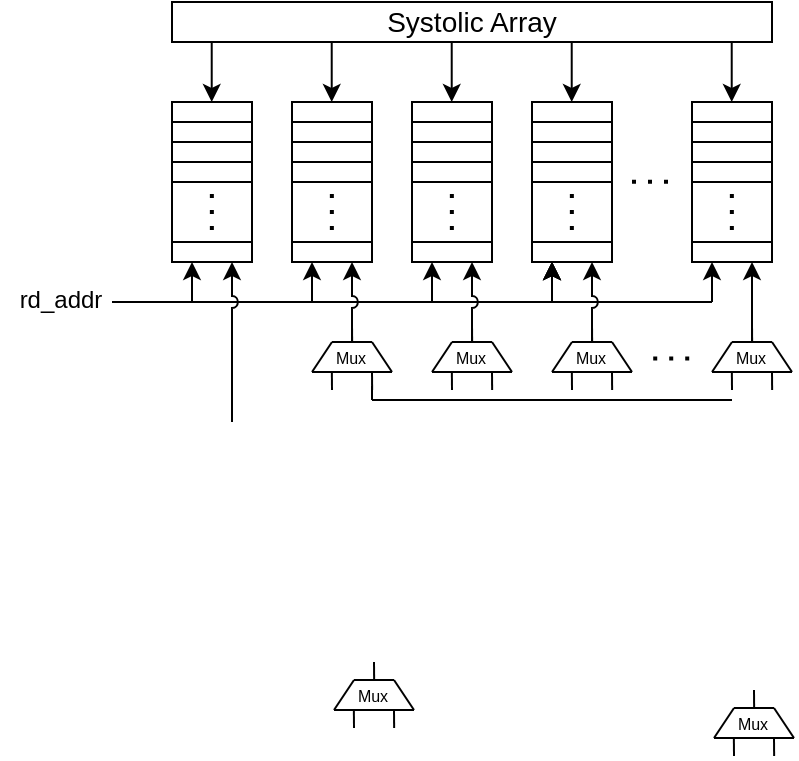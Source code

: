 <mxfile version="27.0.9" pages="2">
  <diagram name="Acumulator" id="YACnFdKO3O3DydpfINg9">
    <mxGraphModel dx="693" dy="473" grid="1" gridSize="10" guides="1" tooltips="1" connect="1" arrows="1" fold="1" page="1" pageScale="1" pageWidth="827" pageHeight="1169" math="0" shadow="0">
      <root>
        <mxCell id="0" />
        <mxCell id="1" parent="0" />
        <mxCell id="hu0BPNsHJJ6EQQN8SyxH-1" value="&lt;font style=&quot;font-size: 14px;&quot;&gt;Systolic Array&lt;/font&gt;" style="rounded=0;whiteSpace=wrap;html=1;" vertex="1" parent="1">
          <mxGeometry x="280" y="310" width="300" height="20" as="geometry" />
        </mxCell>
        <mxCell id="hu0BPNsHJJ6EQQN8SyxH-2" value="" style="rounded=0;whiteSpace=wrap;html=1;" vertex="1" parent="1">
          <mxGeometry x="280" y="360" width="40" height="80" as="geometry" />
        </mxCell>
        <mxCell id="hu0BPNsHJJ6EQQN8SyxH-3" value="" style="endArrow=none;html=1;rounded=0;exitX=0;exitY=0.25;exitDx=0;exitDy=0;entryX=1;entryY=0.25;entryDx=0;entryDy=0;" edge="1" parent="1" source="hu0BPNsHJJ6EQQN8SyxH-2" target="hu0BPNsHJJ6EQQN8SyxH-2">
          <mxGeometry width="50" height="50" relative="1" as="geometry">
            <mxPoint x="340" y="430" as="sourcePoint" />
            <mxPoint x="390" y="380" as="targetPoint" />
          </mxGeometry>
        </mxCell>
        <mxCell id="hu0BPNsHJJ6EQQN8SyxH-4" value="" style="endArrow=none;html=1;rounded=0;exitX=0;exitY=0.5;exitDx=0;exitDy=0;entryX=1;entryY=0.5;entryDx=0;entryDy=0;" edge="1" parent="1" source="hu0BPNsHJJ6EQQN8SyxH-2" target="hu0BPNsHJJ6EQQN8SyxH-2">
          <mxGeometry width="50" height="50" relative="1" as="geometry">
            <mxPoint x="300" y="410" as="sourcePoint" />
            <mxPoint x="350" y="360" as="targetPoint" />
          </mxGeometry>
        </mxCell>
        <mxCell id="hu0BPNsHJJ6EQQN8SyxH-5" value="" style="endArrow=none;html=1;rounded=0;exitX=0;exitY=0.25;exitDx=0;exitDy=0;entryX=1;entryY=0.25;entryDx=0;entryDy=0;" edge="1" parent="1">
          <mxGeometry width="50" height="50" relative="1" as="geometry">
            <mxPoint x="280" y="370" as="sourcePoint" />
            <mxPoint x="320" y="370" as="targetPoint" />
          </mxGeometry>
        </mxCell>
        <mxCell id="hu0BPNsHJJ6EQQN8SyxH-6" value="" style="endArrow=none;html=1;rounded=0;exitX=0;exitY=0.25;exitDx=0;exitDy=0;entryX=1;entryY=0.25;entryDx=0;entryDy=0;" edge="1" parent="1">
          <mxGeometry width="50" height="50" relative="1" as="geometry">
            <mxPoint x="280" y="390" as="sourcePoint" />
            <mxPoint x="320" y="390" as="targetPoint" />
          </mxGeometry>
        </mxCell>
        <mxCell id="hu0BPNsHJJ6EQQN8SyxH-7" value="" style="endArrow=none;dashed=1;html=1;dashPattern=1 3;strokeWidth=2;rounded=0;" edge="1" parent="1">
          <mxGeometry width="50" height="50" relative="1" as="geometry">
            <mxPoint x="299.93" y="424" as="sourcePoint" />
            <mxPoint x="299.93" y="404" as="targetPoint" />
          </mxGeometry>
        </mxCell>
        <mxCell id="hu0BPNsHJJ6EQQN8SyxH-8" value="" style="endArrow=none;html=1;rounded=0;exitX=0;exitY=0.5;exitDx=0;exitDy=0;entryX=1;entryY=0.5;entryDx=0;entryDy=0;" edge="1" parent="1">
          <mxGeometry width="50" height="50" relative="1" as="geometry">
            <mxPoint x="280" y="430" as="sourcePoint" />
            <mxPoint x="320" y="430" as="targetPoint" />
          </mxGeometry>
        </mxCell>
        <mxCell id="hu0BPNsHJJ6EQQN8SyxH-12" value="" style="endArrow=classic;html=1;rounded=0;" edge="1" parent="1">
          <mxGeometry width="50" height="50" relative="1" as="geometry">
            <mxPoint x="299.86" y="330" as="sourcePoint" />
            <mxPoint x="299.86" y="360" as="targetPoint" />
          </mxGeometry>
        </mxCell>
        <mxCell id="hu0BPNsHJJ6EQQN8SyxH-13" value="" style="rounded=0;whiteSpace=wrap;html=1;" vertex="1" parent="1">
          <mxGeometry x="340" y="360" width="40" height="80" as="geometry" />
        </mxCell>
        <mxCell id="hu0BPNsHJJ6EQQN8SyxH-14" value="" style="endArrow=none;html=1;rounded=0;exitX=0;exitY=0.25;exitDx=0;exitDy=0;entryX=1;entryY=0.25;entryDx=0;entryDy=0;" edge="1" parent="1" source="hu0BPNsHJJ6EQQN8SyxH-13" target="hu0BPNsHJJ6EQQN8SyxH-13">
          <mxGeometry width="50" height="50" relative="1" as="geometry">
            <mxPoint x="400" y="430" as="sourcePoint" />
            <mxPoint x="450" y="380" as="targetPoint" />
          </mxGeometry>
        </mxCell>
        <mxCell id="hu0BPNsHJJ6EQQN8SyxH-15" value="" style="endArrow=none;html=1;rounded=0;exitX=0;exitY=0.5;exitDx=0;exitDy=0;entryX=1;entryY=0.5;entryDx=0;entryDy=0;" edge="1" parent="1" source="hu0BPNsHJJ6EQQN8SyxH-13" target="hu0BPNsHJJ6EQQN8SyxH-13">
          <mxGeometry width="50" height="50" relative="1" as="geometry">
            <mxPoint x="360" y="410" as="sourcePoint" />
            <mxPoint x="410" y="360" as="targetPoint" />
          </mxGeometry>
        </mxCell>
        <mxCell id="hu0BPNsHJJ6EQQN8SyxH-16" value="" style="endArrow=none;html=1;rounded=0;exitX=0;exitY=0.25;exitDx=0;exitDy=0;entryX=1;entryY=0.25;entryDx=0;entryDy=0;" edge="1" parent="1">
          <mxGeometry width="50" height="50" relative="1" as="geometry">
            <mxPoint x="340" y="370" as="sourcePoint" />
            <mxPoint x="380" y="370" as="targetPoint" />
          </mxGeometry>
        </mxCell>
        <mxCell id="hu0BPNsHJJ6EQQN8SyxH-17" value="" style="endArrow=none;html=1;rounded=0;exitX=0;exitY=0.25;exitDx=0;exitDy=0;entryX=1;entryY=0.25;entryDx=0;entryDy=0;" edge="1" parent="1">
          <mxGeometry width="50" height="50" relative="1" as="geometry">
            <mxPoint x="340" y="390" as="sourcePoint" />
            <mxPoint x="380" y="390" as="targetPoint" />
          </mxGeometry>
        </mxCell>
        <mxCell id="hu0BPNsHJJ6EQQN8SyxH-18" value="" style="endArrow=none;dashed=1;html=1;dashPattern=1 3;strokeWidth=2;rounded=0;" edge="1" parent="1">
          <mxGeometry width="50" height="50" relative="1" as="geometry">
            <mxPoint x="359.93" y="424" as="sourcePoint" />
            <mxPoint x="359.93" y="404" as="targetPoint" />
          </mxGeometry>
        </mxCell>
        <mxCell id="hu0BPNsHJJ6EQQN8SyxH-19" value="" style="endArrow=none;html=1;rounded=0;exitX=0;exitY=0.5;exitDx=0;exitDy=0;entryX=1;entryY=0.5;entryDx=0;entryDy=0;" edge="1" parent="1">
          <mxGeometry width="50" height="50" relative="1" as="geometry">
            <mxPoint x="340" y="430" as="sourcePoint" />
            <mxPoint x="380" y="430" as="targetPoint" />
          </mxGeometry>
        </mxCell>
        <mxCell id="hu0BPNsHJJ6EQQN8SyxH-20" value="" style="endArrow=classic;html=1;rounded=0;" edge="1" parent="1">
          <mxGeometry width="50" height="50" relative="1" as="geometry">
            <mxPoint x="359.86" y="330" as="sourcePoint" />
            <mxPoint x="359.86" y="360" as="targetPoint" />
          </mxGeometry>
        </mxCell>
        <mxCell id="hu0BPNsHJJ6EQQN8SyxH-21" value="" style="rounded=0;whiteSpace=wrap;html=1;" vertex="1" parent="1">
          <mxGeometry x="400" y="360" width="40" height="80" as="geometry" />
        </mxCell>
        <mxCell id="hu0BPNsHJJ6EQQN8SyxH-22" value="" style="endArrow=none;html=1;rounded=0;exitX=0;exitY=0.25;exitDx=0;exitDy=0;entryX=1;entryY=0.25;entryDx=0;entryDy=0;" edge="1" parent="1" source="hu0BPNsHJJ6EQQN8SyxH-21" target="hu0BPNsHJJ6EQQN8SyxH-21">
          <mxGeometry width="50" height="50" relative="1" as="geometry">
            <mxPoint x="460" y="430" as="sourcePoint" />
            <mxPoint x="510" y="380" as="targetPoint" />
          </mxGeometry>
        </mxCell>
        <mxCell id="hu0BPNsHJJ6EQQN8SyxH-23" value="" style="endArrow=none;html=1;rounded=0;exitX=0;exitY=0.5;exitDx=0;exitDy=0;entryX=1;entryY=0.5;entryDx=0;entryDy=0;" edge="1" parent="1" source="hu0BPNsHJJ6EQQN8SyxH-21" target="hu0BPNsHJJ6EQQN8SyxH-21">
          <mxGeometry width="50" height="50" relative="1" as="geometry">
            <mxPoint x="420" y="410" as="sourcePoint" />
            <mxPoint x="470" y="360" as="targetPoint" />
          </mxGeometry>
        </mxCell>
        <mxCell id="hu0BPNsHJJ6EQQN8SyxH-24" value="" style="endArrow=none;html=1;rounded=0;exitX=0;exitY=0.25;exitDx=0;exitDy=0;entryX=1;entryY=0.25;entryDx=0;entryDy=0;" edge="1" parent="1">
          <mxGeometry width="50" height="50" relative="1" as="geometry">
            <mxPoint x="400" y="370" as="sourcePoint" />
            <mxPoint x="440" y="370" as="targetPoint" />
          </mxGeometry>
        </mxCell>
        <mxCell id="hu0BPNsHJJ6EQQN8SyxH-25" value="" style="endArrow=none;html=1;rounded=0;exitX=0;exitY=0.25;exitDx=0;exitDy=0;entryX=1;entryY=0.25;entryDx=0;entryDy=0;" edge="1" parent="1">
          <mxGeometry width="50" height="50" relative="1" as="geometry">
            <mxPoint x="400" y="390" as="sourcePoint" />
            <mxPoint x="440" y="390" as="targetPoint" />
          </mxGeometry>
        </mxCell>
        <mxCell id="hu0BPNsHJJ6EQQN8SyxH-26" value="" style="endArrow=none;dashed=1;html=1;dashPattern=1 3;strokeWidth=2;rounded=0;" edge="1" parent="1">
          <mxGeometry width="50" height="50" relative="1" as="geometry">
            <mxPoint x="419.93" y="424" as="sourcePoint" />
            <mxPoint x="419.93" y="404" as="targetPoint" />
          </mxGeometry>
        </mxCell>
        <mxCell id="hu0BPNsHJJ6EQQN8SyxH-27" value="" style="endArrow=none;html=1;rounded=0;exitX=0;exitY=0.5;exitDx=0;exitDy=0;entryX=1;entryY=0.5;entryDx=0;entryDy=0;" edge="1" parent="1">
          <mxGeometry width="50" height="50" relative="1" as="geometry">
            <mxPoint x="400" y="430" as="sourcePoint" />
            <mxPoint x="440" y="430" as="targetPoint" />
          </mxGeometry>
        </mxCell>
        <mxCell id="hu0BPNsHJJ6EQQN8SyxH-28" value="" style="endArrow=classic;html=1;rounded=0;" edge="1" parent="1">
          <mxGeometry width="50" height="50" relative="1" as="geometry">
            <mxPoint x="419.86" y="330" as="sourcePoint" />
            <mxPoint x="419.86" y="360" as="targetPoint" />
          </mxGeometry>
        </mxCell>
        <mxCell id="hu0BPNsHJJ6EQQN8SyxH-30" value="" style="rounded=0;whiteSpace=wrap;html=1;" vertex="1" parent="1">
          <mxGeometry x="460" y="360" width="40" height="80" as="geometry" />
        </mxCell>
        <mxCell id="hu0BPNsHJJ6EQQN8SyxH-31" value="" style="endArrow=none;html=1;rounded=0;exitX=0;exitY=0.25;exitDx=0;exitDy=0;entryX=1;entryY=0.25;entryDx=0;entryDy=0;" edge="1" parent="1" source="hu0BPNsHJJ6EQQN8SyxH-30" target="hu0BPNsHJJ6EQQN8SyxH-30">
          <mxGeometry width="50" height="50" relative="1" as="geometry">
            <mxPoint x="520" y="430" as="sourcePoint" />
            <mxPoint x="570" y="380" as="targetPoint" />
          </mxGeometry>
        </mxCell>
        <mxCell id="hu0BPNsHJJ6EQQN8SyxH-32" value="" style="endArrow=none;html=1;rounded=0;exitX=0;exitY=0.5;exitDx=0;exitDy=0;entryX=1;entryY=0.5;entryDx=0;entryDy=0;" edge="1" parent="1" source="hu0BPNsHJJ6EQQN8SyxH-30" target="hu0BPNsHJJ6EQQN8SyxH-30">
          <mxGeometry width="50" height="50" relative="1" as="geometry">
            <mxPoint x="480" y="410" as="sourcePoint" />
            <mxPoint x="530" y="360" as="targetPoint" />
          </mxGeometry>
        </mxCell>
        <mxCell id="hu0BPNsHJJ6EQQN8SyxH-33" value="" style="endArrow=none;html=1;rounded=0;exitX=0;exitY=0.25;exitDx=0;exitDy=0;entryX=1;entryY=0.25;entryDx=0;entryDy=0;" edge="1" parent="1">
          <mxGeometry width="50" height="50" relative="1" as="geometry">
            <mxPoint x="460" y="370" as="sourcePoint" />
            <mxPoint x="500" y="370" as="targetPoint" />
          </mxGeometry>
        </mxCell>
        <mxCell id="hu0BPNsHJJ6EQQN8SyxH-34" value="" style="endArrow=none;html=1;rounded=0;exitX=0;exitY=0.25;exitDx=0;exitDy=0;entryX=1;entryY=0.25;entryDx=0;entryDy=0;" edge="1" parent="1">
          <mxGeometry width="50" height="50" relative="1" as="geometry">
            <mxPoint x="460" y="390" as="sourcePoint" />
            <mxPoint x="500" y="390" as="targetPoint" />
          </mxGeometry>
        </mxCell>
        <mxCell id="hu0BPNsHJJ6EQQN8SyxH-35" value="" style="endArrow=none;dashed=1;html=1;dashPattern=1 3;strokeWidth=2;rounded=0;" edge="1" parent="1">
          <mxGeometry width="50" height="50" relative="1" as="geometry">
            <mxPoint x="479.93" y="424" as="sourcePoint" />
            <mxPoint x="479.93" y="404" as="targetPoint" />
          </mxGeometry>
        </mxCell>
        <mxCell id="hu0BPNsHJJ6EQQN8SyxH-36" value="" style="endArrow=none;html=1;rounded=0;exitX=0;exitY=0.5;exitDx=0;exitDy=0;entryX=1;entryY=0.5;entryDx=0;entryDy=0;" edge="1" parent="1">
          <mxGeometry width="50" height="50" relative="1" as="geometry">
            <mxPoint x="460" y="430" as="sourcePoint" />
            <mxPoint x="500" y="430" as="targetPoint" />
          </mxGeometry>
        </mxCell>
        <mxCell id="hu0BPNsHJJ6EQQN8SyxH-37" value="" style="endArrow=classic;html=1;rounded=0;" edge="1" parent="1">
          <mxGeometry width="50" height="50" relative="1" as="geometry">
            <mxPoint x="479.86" y="330" as="sourcePoint" />
            <mxPoint x="479.86" y="360" as="targetPoint" />
          </mxGeometry>
        </mxCell>
        <mxCell id="hu0BPNsHJJ6EQQN8SyxH-38" value="" style="endArrow=none;dashed=1;html=1;dashPattern=1 3;strokeWidth=2;rounded=0;" edge="1" parent="1">
          <mxGeometry width="50" height="50" relative="1" as="geometry">
            <mxPoint x="510" y="399.89" as="sourcePoint" />
            <mxPoint x="530.39" y="399.89" as="targetPoint" />
          </mxGeometry>
        </mxCell>
        <mxCell id="hu0BPNsHJJ6EQQN8SyxH-40" value="" style="rounded=0;whiteSpace=wrap;html=1;" vertex="1" parent="1">
          <mxGeometry x="540" y="360" width="40" height="80" as="geometry" />
        </mxCell>
        <mxCell id="hu0BPNsHJJ6EQQN8SyxH-41" value="" style="endArrow=none;html=1;rounded=0;exitX=0;exitY=0.25;exitDx=0;exitDy=0;entryX=1;entryY=0.25;entryDx=0;entryDy=0;" edge="1" parent="1" source="hu0BPNsHJJ6EQQN8SyxH-40" target="hu0BPNsHJJ6EQQN8SyxH-40">
          <mxGeometry width="50" height="50" relative="1" as="geometry">
            <mxPoint x="600" y="430" as="sourcePoint" />
            <mxPoint x="650" y="380" as="targetPoint" />
          </mxGeometry>
        </mxCell>
        <mxCell id="hu0BPNsHJJ6EQQN8SyxH-42" value="" style="endArrow=none;html=1;rounded=0;exitX=0;exitY=0.5;exitDx=0;exitDy=0;entryX=1;entryY=0.5;entryDx=0;entryDy=0;" edge="1" parent="1" source="hu0BPNsHJJ6EQQN8SyxH-40" target="hu0BPNsHJJ6EQQN8SyxH-40">
          <mxGeometry width="50" height="50" relative="1" as="geometry">
            <mxPoint x="560" y="410" as="sourcePoint" />
            <mxPoint x="610" y="360" as="targetPoint" />
          </mxGeometry>
        </mxCell>
        <mxCell id="hu0BPNsHJJ6EQQN8SyxH-43" value="" style="endArrow=none;html=1;rounded=0;exitX=0;exitY=0.25;exitDx=0;exitDy=0;entryX=1;entryY=0.25;entryDx=0;entryDy=0;" edge="1" parent="1">
          <mxGeometry width="50" height="50" relative="1" as="geometry">
            <mxPoint x="540" y="370" as="sourcePoint" />
            <mxPoint x="580" y="370" as="targetPoint" />
          </mxGeometry>
        </mxCell>
        <mxCell id="hu0BPNsHJJ6EQQN8SyxH-44" value="" style="endArrow=none;html=1;rounded=0;exitX=0;exitY=0.25;exitDx=0;exitDy=0;entryX=1;entryY=0.25;entryDx=0;entryDy=0;" edge="1" parent="1">
          <mxGeometry width="50" height="50" relative="1" as="geometry">
            <mxPoint x="540" y="390" as="sourcePoint" />
            <mxPoint x="580" y="390" as="targetPoint" />
          </mxGeometry>
        </mxCell>
        <mxCell id="hu0BPNsHJJ6EQQN8SyxH-45" value="" style="endArrow=none;dashed=1;html=1;dashPattern=1 3;strokeWidth=2;rounded=0;" edge="1" parent="1">
          <mxGeometry width="50" height="50" relative="1" as="geometry">
            <mxPoint x="559.93" y="424" as="sourcePoint" />
            <mxPoint x="559.93" y="404" as="targetPoint" />
          </mxGeometry>
        </mxCell>
        <mxCell id="hu0BPNsHJJ6EQQN8SyxH-46" value="" style="endArrow=none;html=1;rounded=0;exitX=0;exitY=0.5;exitDx=0;exitDy=0;entryX=1;entryY=0.5;entryDx=0;entryDy=0;" edge="1" parent="1">
          <mxGeometry width="50" height="50" relative="1" as="geometry">
            <mxPoint x="540" y="430" as="sourcePoint" />
            <mxPoint x="580" y="430" as="targetPoint" />
          </mxGeometry>
        </mxCell>
        <mxCell id="hu0BPNsHJJ6EQQN8SyxH-47" value="" style="endArrow=classic;html=1;rounded=0;" edge="1" parent="1">
          <mxGeometry width="50" height="50" relative="1" as="geometry">
            <mxPoint x="559.86" y="330" as="sourcePoint" />
            <mxPoint x="559.86" y="360" as="targetPoint" />
          </mxGeometry>
        </mxCell>
        <mxCell id="hu0BPNsHJJ6EQQN8SyxH-48" value="" style="endArrow=classic;html=1;rounded=0;entryX=0.25;entryY=1;entryDx=0;entryDy=0;" edge="1" parent="1" target="hu0BPNsHJJ6EQQN8SyxH-2">
          <mxGeometry width="50" height="50" relative="1" as="geometry">
            <mxPoint x="290" y="460" as="sourcePoint" />
            <mxPoint x="290" y="460" as="targetPoint" />
          </mxGeometry>
        </mxCell>
        <mxCell id="hu0BPNsHJJ6EQQN8SyxH-50" value="" style="endArrow=none;html=1;rounded=0;" edge="1" parent="1">
          <mxGeometry width="50" height="50" relative="1" as="geometry">
            <mxPoint x="250" y="460" as="sourcePoint" />
            <mxPoint x="550" y="460" as="targetPoint" />
          </mxGeometry>
        </mxCell>
        <mxCell id="hu0BPNsHJJ6EQQN8SyxH-51" value="" style="endArrow=classic;html=1;rounded=0;entryX=0.25;entryY=1;entryDx=0;entryDy=0;" edge="1" parent="1">
          <mxGeometry width="50" height="50" relative="1" as="geometry">
            <mxPoint x="350" y="460" as="sourcePoint" />
            <mxPoint x="350" y="440" as="targetPoint" />
          </mxGeometry>
        </mxCell>
        <mxCell id="hu0BPNsHJJ6EQQN8SyxH-52" value="" style="endArrow=classic;html=1;rounded=0;entryX=0.25;entryY=1;entryDx=0;entryDy=0;" edge="1" parent="1">
          <mxGeometry width="50" height="50" relative="1" as="geometry">
            <mxPoint x="410" y="460" as="sourcePoint" />
            <mxPoint x="410" y="440" as="targetPoint" />
          </mxGeometry>
        </mxCell>
        <mxCell id="hu0BPNsHJJ6EQQN8SyxH-53" value="" style="endArrow=classic;html=1;rounded=0;entryX=0.25;entryY=1;entryDx=0;entryDy=0;" edge="1" parent="1">
          <mxGeometry width="50" height="50" relative="1" as="geometry">
            <mxPoint x="470" y="460" as="sourcePoint" />
            <mxPoint x="470" y="440" as="targetPoint" />
          </mxGeometry>
        </mxCell>
        <mxCell id="hu0BPNsHJJ6EQQN8SyxH-55" value="" style="endArrow=classic;html=1;rounded=0;entryX=0.25;entryY=1;entryDx=0;entryDy=0;" edge="1" parent="1">
          <mxGeometry width="50" height="50" relative="1" as="geometry">
            <mxPoint x="470" y="460" as="sourcePoint" />
            <mxPoint x="470" y="440" as="targetPoint" />
          </mxGeometry>
        </mxCell>
        <mxCell id="hu0BPNsHJJ6EQQN8SyxH-56" value="" style="endArrow=classic;html=1;rounded=0;entryX=0.25;entryY=1;entryDx=0;entryDy=0;" edge="1" parent="1">
          <mxGeometry width="50" height="50" relative="1" as="geometry">
            <mxPoint x="470" y="460" as="sourcePoint" />
            <mxPoint x="470" y="440" as="targetPoint" />
          </mxGeometry>
        </mxCell>
        <mxCell id="hu0BPNsHJJ6EQQN8SyxH-57" value="" style="endArrow=classic;html=1;rounded=0;entryX=0.25;entryY=1;entryDx=0;entryDy=0;" edge="1" parent="1">
          <mxGeometry width="50" height="50" relative="1" as="geometry">
            <mxPoint x="470" y="460" as="sourcePoint" />
            <mxPoint x="470" y="440" as="targetPoint" />
          </mxGeometry>
        </mxCell>
        <mxCell id="hu0BPNsHJJ6EQQN8SyxH-58" value="" style="endArrow=classic;html=1;rounded=0;entryX=0.25;entryY=1;entryDx=0;entryDy=0;" edge="1" parent="1">
          <mxGeometry width="50" height="50" relative="1" as="geometry">
            <mxPoint x="550" y="460" as="sourcePoint" />
            <mxPoint x="550" y="440" as="targetPoint" />
          </mxGeometry>
        </mxCell>
        <mxCell id="hu0BPNsHJJ6EQQN8SyxH-59" value="rd_addr" style="text;html=1;align=center;verticalAlign=middle;resizable=0;points=[];autosize=1;strokeColor=none;fillColor=none;" vertex="1" parent="1">
          <mxGeometry x="194" y="444" width="60" height="30" as="geometry" />
        </mxCell>
        <mxCell id="hu0BPNsHJJ6EQQN8SyxH-60" value="" style="endArrow=classic;html=1;rounded=0;entryX=0.75;entryY=1;entryDx=0;entryDy=0;jumpStyle=arc;" edge="1" parent="1" target="hu0BPNsHJJ6EQQN8SyxH-2">
          <mxGeometry width="50" height="50" relative="1" as="geometry">
            <mxPoint x="310" y="520" as="sourcePoint" />
            <mxPoint x="320" y="510" as="targetPoint" />
          </mxGeometry>
        </mxCell>
        <mxCell id="hu0BPNsHJJ6EQQN8SyxH-61" value="" style="endArrow=classic;html=1;rounded=0;entryX=0.75;entryY=1;entryDx=0;entryDy=0;jumpStyle=arc;" edge="1" parent="1">
          <mxGeometry width="50" height="50" relative="1" as="geometry">
            <mxPoint x="370" y="480" as="sourcePoint" />
            <mxPoint x="370" y="440" as="targetPoint" />
          </mxGeometry>
        </mxCell>
        <mxCell id="hu0BPNsHJJ6EQQN8SyxH-62" value="" style="endArrow=classic;html=1;rounded=0;entryX=0.75;entryY=1;entryDx=0;entryDy=0;jumpStyle=arc;" edge="1" parent="1">
          <mxGeometry width="50" height="50" relative="1" as="geometry">
            <mxPoint x="430" y="480" as="sourcePoint" />
            <mxPoint x="430" y="440" as="targetPoint" />
          </mxGeometry>
        </mxCell>
        <mxCell id="hu0BPNsHJJ6EQQN8SyxH-63" value="" style="endArrow=classic;html=1;rounded=0;entryX=0.75;entryY=1;entryDx=0;entryDy=0;jumpStyle=arc;" edge="1" parent="1">
          <mxGeometry width="50" height="50" relative="1" as="geometry">
            <mxPoint x="490" y="480" as="sourcePoint" />
            <mxPoint x="490" y="440" as="targetPoint" />
          </mxGeometry>
        </mxCell>
        <mxCell id="hu0BPNsHJJ6EQQN8SyxH-64" value="" style="endArrow=classic;html=1;rounded=0;entryX=0.75;entryY=1;entryDx=0;entryDy=0;jumpStyle=arc;" edge="1" parent="1">
          <mxGeometry width="50" height="50" relative="1" as="geometry">
            <mxPoint x="570" y="480" as="sourcePoint" />
            <mxPoint x="570" y="440" as="targetPoint" />
          </mxGeometry>
        </mxCell>
        <mxCell id="IdBzwIPy-GGpvt21iT3s-36" value="" style="group" vertex="1" connectable="0" parent="1">
          <mxGeometry x="360" y="640" width="41" height="33" as="geometry" />
        </mxCell>
        <mxCell id="IdBzwIPy-GGpvt21iT3s-1" value="" style="endArrow=none;html=1;rounded=0;" edge="1" parent="IdBzwIPy-GGpvt21iT3s-36">
          <mxGeometry width="50" height="50" relative="1" as="geometry">
            <mxPoint x="41" y="24" as="sourcePoint" />
            <mxPoint x="1" y="24" as="targetPoint" />
          </mxGeometry>
        </mxCell>
        <mxCell id="IdBzwIPy-GGpvt21iT3s-2" value="" style="endArrow=none;html=1;rounded=0;" edge="1" parent="IdBzwIPy-GGpvt21iT3s-36">
          <mxGeometry width="50" height="50" relative="1" as="geometry">
            <mxPoint x="31" y="9" as="sourcePoint" />
            <mxPoint x="11" y="9" as="targetPoint" />
          </mxGeometry>
        </mxCell>
        <mxCell id="IdBzwIPy-GGpvt21iT3s-3" value="" style="endArrow=none;html=1;rounded=0;" edge="1" parent="IdBzwIPy-GGpvt21iT3s-36">
          <mxGeometry width="50" height="50" relative="1" as="geometry">
            <mxPoint x="11" y="9" as="sourcePoint" />
            <mxPoint x="1" y="24" as="targetPoint" />
          </mxGeometry>
        </mxCell>
        <mxCell id="IdBzwIPy-GGpvt21iT3s-7" value="" style="endArrow=none;html=1;rounded=0;" edge="1" parent="IdBzwIPy-GGpvt21iT3s-36">
          <mxGeometry width="50" height="50" relative="1" as="geometry">
            <mxPoint x="11" y="33" as="sourcePoint" />
            <mxPoint x="10.93" y="24" as="targetPoint" />
          </mxGeometry>
        </mxCell>
        <mxCell id="IdBzwIPy-GGpvt21iT3s-14" value="&lt;font style=&quot;font-size: 8px;&quot;&gt;Mux&lt;/font&gt;" style="text;html=1;align=center;verticalAlign=middle;resizable=0;points=[];autosize=1;strokeColor=none;fillColor=none;" vertex="1" parent="IdBzwIPy-GGpvt21iT3s-36">
          <mxGeometry y="1" width="40" height="30" as="geometry" />
        </mxCell>
        <mxCell id="IdBzwIPy-GGpvt21iT3s-15" value="" style="endArrow=none;html=1;rounded=0;" edge="1" parent="IdBzwIPy-GGpvt21iT3s-36">
          <mxGeometry width="50" height="50" relative="1" as="geometry">
            <mxPoint x="31" y="9" as="sourcePoint" />
            <mxPoint x="41" y="24" as="targetPoint" />
          </mxGeometry>
        </mxCell>
        <mxCell id="IdBzwIPy-GGpvt21iT3s-17" value="" style="endArrow=none;html=1;rounded=0;" edge="1" parent="IdBzwIPy-GGpvt21iT3s-36">
          <mxGeometry width="50" height="50" relative="1" as="geometry">
            <mxPoint x="31.07" y="33" as="sourcePoint" />
            <mxPoint x="31" y="24" as="targetPoint" />
          </mxGeometry>
        </mxCell>
        <mxCell id="IdBzwIPy-GGpvt21iT3s-19" value="" style="endArrow=none;html=1;rounded=0;" edge="1" parent="IdBzwIPy-GGpvt21iT3s-36">
          <mxGeometry width="50" height="50" relative="1" as="geometry">
            <mxPoint x="21.07" y="9" as="sourcePoint" />
            <mxPoint x="21" as="targetPoint" />
          </mxGeometry>
        </mxCell>
        <mxCell id="IdBzwIPy-GGpvt21iT3s-46" value="" style="group" vertex="1" connectable="0" parent="1">
          <mxGeometry x="550" y="654" width="41" height="33" as="geometry" />
        </mxCell>
        <mxCell id="IdBzwIPy-GGpvt21iT3s-47" value="" style="endArrow=none;html=1;rounded=0;" edge="1" parent="IdBzwIPy-GGpvt21iT3s-46">
          <mxGeometry width="50" height="50" relative="1" as="geometry">
            <mxPoint x="41" y="24" as="sourcePoint" />
            <mxPoint x="1" y="24" as="targetPoint" />
          </mxGeometry>
        </mxCell>
        <mxCell id="IdBzwIPy-GGpvt21iT3s-48" value="" style="endArrow=none;html=1;rounded=0;" edge="1" parent="IdBzwIPy-GGpvt21iT3s-46">
          <mxGeometry width="50" height="50" relative="1" as="geometry">
            <mxPoint x="31" y="9" as="sourcePoint" />
            <mxPoint x="11" y="9" as="targetPoint" />
          </mxGeometry>
        </mxCell>
        <mxCell id="IdBzwIPy-GGpvt21iT3s-49" value="" style="endArrow=none;html=1;rounded=0;" edge="1" parent="IdBzwIPy-GGpvt21iT3s-46">
          <mxGeometry width="50" height="50" relative="1" as="geometry">
            <mxPoint x="11" y="9" as="sourcePoint" />
            <mxPoint x="1" y="24" as="targetPoint" />
          </mxGeometry>
        </mxCell>
        <mxCell id="IdBzwIPy-GGpvt21iT3s-50" value="" style="endArrow=none;html=1;rounded=0;" edge="1" parent="IdBzwIPy-GGpvt21iT3s-46">
          <mxGeometry width="50" height="50" relative="1" as="geometry">
            <mxPoint x="11" y="33" as="sourcePoint" />
            <mxPoint x="10.93" y="24" as="targetPoint" />
          </mxGeometry>
        </mxCell>
        <mxCell id="IdBzwIPy-GGpvt21iT3s-51" value="&lt;font style=&quot;font-size: 8px;&quot;&gt;Mux&lt;/font&gt;" style="text;html=1;align=center;verticalAlign=middle;resizable=0;points=[];autosize=1;strokeColor=none;fillColor=none;" vertex="1" parent="IdBzwIPy-GGpvt21iT3s-46">
          <mxGeometry y="1" width="40" height="30" as="geometry" />
        </mxCell>
        <mxCell id="IdBzwIPy-GGpvt21iT3s-52" value="" style="endArrow=none;html=1;rounded=0;" edge="1" parent="IdBzwIPy-GGpvt21iT3s-46">
          <mxGeometry width="50" height="50" relative="1" as="geometry">
            <mxPoint x="31" y="9" as="sourcePoint" />
            <mxPoint x="41" y="24" as="targetPoint" />
          </mxGeometry>
        </mxCell>
        <mxCell id="IdBzwIPy-GGpvt21iT3s-53" value="" style="endArrow=none;html=1;rounded=0;" edge="1" parent="IdBzwIPy-GGpvt21iT3s-46">
          <mxGeometry width="50" height="50" relative="1" as="geometry">
            <mxPoint x="31.07" y="33" as="sourcePoint" />
            <mxPoint x="31" y="24" as="targetPoint" />
          </mxGeometry>
        </mxCell>
        <mxCell id="IdBzwIPy-GGpvt21iT3s-54" value="" style="endArrow=none;html=1;rounded=0;" edge="1" parent="IdBzwIPy-GGpvt21iT3s-46">
          <mxGeometry width="50" height="50" relative="1" as="geometry">
            <mxPoint x="21.07" y="9" as="sourcePoint" />
            <mxPoint x="21" as="targetPoint" />
          </mxGeometry>
        </mxCell>
        <mxCell id="IdBzwIPy-GGpvt21iT3s-55" value="" style="group" vertex="1" connectable="0" parent="1">
          <mxGeometry x="349" y="471" width="41" height="33" as="geometry" />
        </mxCell>
        <mxCell id="IdBzwIPy-GGpvt21iT3s-56" value="" style="endArrow=none;html=1;rounded=0;" edge="1" parent="IdBzwIPy-GGpvt21iT3s-55">
          <mxGeometry width="50" height="50" relative="1" as="geometry">
            <mxPoint x="41" y="24" as="sourcePoint" />
            <mxPoint x="1" y="24" as="targetPoint" />
          </mxGeometry>
        </mxCell>
        <mxCell id="IdBzwIPy-GGpvt21iT3s-57" value="" style="endArrow=none;html=1;rounded=0;" edge="1" parent="IdBzwIPy-GGpvt21iT3s-55">
          <mxGeometry width="50" height="50" relative="1" as="geometry">
            <mxPoint x="31" y="9" as="sourcePoint" />
            <mxPoint x="11" y="9" as="targetPoint" />
          </mxGeometry>
        </mxCell>
        <mxCell id="IdBzwIPy-GGpvt21iT3s-58" value="" style="endArrow=none;html=1;rounded=0;" edge="1" parent="IdBzwIPy-GGpvt21iT3s-55">
          <mxGeometry width="50" height="50" relative="1" as="geometry">
            <mxPoint x="11" y="9" as="sourcePoint" />
            <mxPoint x="1" y="24" as="targetPoint" />
          </mxGeometry>
        </mxCell>
        <mxCell id="IdBzwIPy-GGpvt21iT3s-59" value="" style="endArrow=none;html=1;rounded=0;" edge="1" parent="IdBzwIPy-GGpvt21iT3s-55">
          <mxGeometry width="50" height="50" relative="1" as="geometry">
            <mxPoint x="11" y="33" as="sourcePoint" />
            <mxPoint x="10.93" y="24" as="targetPoint" />
          </mxGeometry>
        </mxCell>
        <mxCell id="IdBzwIPy-GGpvt21iT3s-60" value="&lt;font style=&quot;font-size: 8px;&quot;&gt;Mux&lt;/font&gt;" style="text;html=1;align=center;verticalAlign=middle;resizable=0;points=[];autosize=1;strokeColor=none;fillColor=none;" vertex="1" parent="IdBzwIPy-GGpvt21iT3s-55">
          <mxGeometry y="1" width="40" height="30" as="geometry" />
        </mxCell>
        <mxCell id="IdBzwIPy-GGpvt21iT3s-61" value="" style="endArrow=none;html=1;rounded=0;" edge="1" parent="IdBzwIPy-GGpvt21iT3s-55">
          <mxGeometry width="50" height="50" relative="1" as="geometry">
            <mxPoint x="31" y="9" as="sourcePoint" />
            <mxPoint x="41" y="24" as="targetPoint" />
          </mxGeometry>
        </mxCell>
        <mxCell id="IdBzwIPy-GGpvt21iT3s-62" value="" style="endArrow=none;html=1;rounded=0;" edge="1" parent="IdBzwIPy-GGpvt21iT3s-55">
          <mxGeometry width="50" height="50" relative="1" as="geometry">
            <mxPoint x="31.07" y="33" as="sourcePoint" />
            <mxPoint x="31" y="24" as="targetPoint" />
          </mxGeometry>
        </mxCell>
        <mxCell id="IdBzwIPy-GGpvt21iT3s-63" value="" style="endArrow=none;html=1;rounded=0;" edge="1" parent="IdBzwIPy-GGpvt21iT3s-55">
          <mxGeometry width="50" height="50" relative="1" as="geometry">
            <mxPoint x="21.07" y="9" as="sourcePoint" />
            <mxPoint x="21" as="targetPoint" />
          </mxGeometry>
        </mxCell>
        <mxCell id="IdBzwIPy-GGpvt21iT3s-99" value="" style="endArrow=none;html=1;rounded=0;startSize=6;sourcePerimeterSpacing=0;" edge="1" parent="IdBzwIPy-GGpvt21iT3s-55">
          <mxGeometry width="50" height="50" relative="1" as="geometry">
            <mxPoint x="31" y="38" as="sourcePoint" />
            <mxPoint x="31" y="31" as="targetPoint" />
          </mxGeometry>
        </mxCell>
        <mxCell id="IdBzwIPy-GGpvt21iT3s-64" value="" style="group" vertex="1" connectable="0" parent="1">
          <mxGeometry x="409" y="471" width="41" height="33" as="geometry" />
        </mxCell>
        <mxCell id="IdBzwIPy-GGpvt21iT3s-65" value="" style="endArrow=none;html=1;rounded=0;" edge="1" parent="IdBzwIPy-GGpvt21iT3s-64">
          <mxGeometry width="50" height="50" relative="1" as="geometry">
            <mxPoint x="41" y="24" as="sourcePoint" />
            <mxPoint x="1" y="24" as="targetPoint" />
          </mxGeometry>
        </mxCell>
        <mxCell id="IdBzwIPy-GGpvt21iT3s-66" value="" style="endArrow=none;html=1;rounded=0;" edge="1" parent="IdBzwIPy-GGpvt21iT3s-64">
          <mxGeometry width="50" height="50" relative="1" as="geometry">
            <mxPoint x="31" y="9" as="sourcePoint" />
            <mxPoint x="11" y="9" as="targetPoint" />
          </mxGeometry>
        </mxCell>
        <mxCell id="IdBzwIPy-GGpvt21iT3s-67" value="" style="endArrow=none;html=1;rounded=0;" edge="1" parent="IdBzwIPy-GGpvt21iT3s-64">
          <mxGeometry width="50" height="50" relative="1" as="geometry">
            <mxPoint x="11" y="9" as="sourcePoint" />
            <mxPoint x="1" y="24" as="targetPoint" />
          </mxGeometry>
        </mxCell>
        <mxCell id="IdBzwIPy-GGpvt21iT3s-68" value="" style="endArrow=none;html=1;rounded=0;" edge="1" parent="IdBzwIPy-GGpvt21iT3s-64">
          <mxGeometry width="50" height="50" relative="1" as="geometry">
            <mxPoint x="11" y="33" as="sourcePoint" />
            <mxPoint x="10.93" y="24" as="targetPoint" />
          </mxGeometry>
        </mxCell>
        <mxCell id="IdBzwIPy-GGpvt21iT3s-69" value="&lt;font style=&quot;font-size: 8px;&quot;&gt;Mux&lt;/font&gt;" style="text;html=1;align=center;verticalAlign=middle;resizable=0;points=[];autosize=1;strokeColor=none;fillColor=none;" vertex="1" parent="IdBzwIPy-GGpvt21iT3s-64">
          <mxGeometry y="1" width="40" height="30" as="geometry" />
        </mxCell>
        <mxCell id="IdBzwIPy-GGpvt21iT3s-70" value="" style="endArrow=none;html=1;rounded=0;" edge="1" parent="IdBzwIPy-GGpvt21iT3s-64">
          <mxGeometry width="50" height="50" relative="1" as="geometry">
            <mxPoint x="31" y="9" as="sourcePoint" />
            <mxPoint x="41" y="24" as="targetPoint" />
          </mxGeometry>
        </mxCell>
        <mxCell id="IdBzwIPy-GGpvt21iT3s-71" value="" style="endArrow=none;html=1;rounded=0;" edge="1" parent="IdBzwIPy-GGpvt21iT3s-64">
          <mxGeometry width="50" height="50" relative="1" as="geometry">
            <mxPoint x="31.07" y="33" as="sourcePoint" />
            <mxPoint x="31" y="24" as="targetPoint" />
          </mxGeometry>
        </mxCell>
        <mxCell id="IdBzwIPy-GGpvt21iT3s-72" value="" style="endArrow=none;html=1;rounded=0;" edge="1" parent="IdBzwIPy-GGpvt21iT3s-64">
          <mxGeometry width="50" height="50" relative="1" as="geometry">
            <mxPoint x="21.07" y="9" as="sourcePoint" />
            <mxPoint x="21" as="targetPoint" />
          </mxGeometry>
        </mxCell>
        <mxCell id="IdBzwIPy-GGpvt21iT3s-73" value="" style="group" vertex="1" connectable="0" parent="1">
          <mxGeometry x="469" y="471" width="41" height="33" as="geometry" />
        </mxCell>
        <mxCell id="IdBzwIPy-GGpvt21iT3s-74" value="" style="endArrow=none;html=1;rounded=0;" edge="1" parent="IdBzwIPy-GGpvt21iT3s-73">
          <mxGeometry width="50" height="50" relative="1" as="geometry">
            <mxPoint x="41" y="24" as="sourcePoint" />
            <mxPoint x="1" y="24" as="targetPoint" />
          </mxGeometry>
        </mxCell>
        <mxCell id="IdBzwIPy-GGpvt21iT3s-75" value="" style="endArrow=none;html=1;rounded=0;" edge="1" parent="IdBzwIPy-GGpvt21iT3s-73">
          <mxGeometry width="50" height="50" relative="1" as="geometry">
            <mxPoint x="31" y="9" as="sourcePoint" />
            <mxPoint x="11" y="9" as="targetPoint" />
          </mxGeometry>
        </mxCell>
        <mxCell id="IdBzwIPy-GGpvt21iT3s-76" value="" style="endArrow=none;html=1;rounded=0;" edge="1" parent="IdBzwIPy-GGpvt21iT3s-73">
          <mxGeometry width="50" height="50" relative="1" as="geometry">
            <mxPoint x="11" y="9" as="sourcePoint" />
            <mxPoint x="1" y="24" as="targetPoint" />
          </mxGeometry>
        </mxCell>
        <mxCell id="IdBzwIPy-GGpvt21iT3s-77" value="" style="endArrow=none;html=1;rounded=0;" edge="1" parent="IdBzwIPy-GGpvt21iT3s-73">
          <mxGeometry width="50" height="50" relative="1" as="geometry">
            <mxPoint x="11" y="33" as="sourcePoint" />
            <mxPoint x="10.93" y="24" as="targetPoint" />
          </mxGeometry>
        </mxCell>
        <mxCell id="IdBzwIPy-GGpvt21iT3s-78" value="&lt;font style=&quot;font-size: 8px;&quot;&gt;Mux&lt;/font&gt;" style="text;html=1;align=center;verticalAlign=middle;resizable=0;points=[];autosize=1;strokeColor=none;fillColor=none;" vertex="1" parent="IdBzwIPy-GGpvt21iT3s-73">
          <mxGeometry y="1" width="40" height="30" as="geometry" />
        </mxCell>
        <mxCell id="IdBzwIPy-GGpvt21iT3s-79" value="" style="endArrow=none;html=1;rounded=0;" edge="1" parent="IdBzwIPy-GGpvt21iT3s-73">
          <mxGeometry width="50" height="50" relative="1" as="geometry">
            <mxPoint x="31" y="9" as="sourcePoint" />
            <mxPoint x="41" y="24" as="targetPoint" />
          </mxGeometry>
        </mxCell>
        <mxCell id="IdBzwIPy-GGpvt21iT3s-80" value="" style="endArrow=none;html=1;rounded=0;" edge="1" parent="IdBzwIPy-GGpvt21iT3s-73">
          <mxGeometry width="50" height="50" relative="1" as="geometry">
            <mxPoint x="31.07" y="33" as="sourcePoint" />
            <mxPoint x="31" y="24" as="targetPoint" />
          </mxGeometry>
        </mxCell>
        <mxCell id="IdBzwIPy-GGpvt21iT3s-81" value="" style="endArrow=none;html=1;rounded=0;" edge="1" parent="IdBzwIPy-GGpvt21iT3s-73">
          <mxGeometry width="50" height="50" relative="1" as="geometry">
            <mxPoint x="21.07" y="9" as="sourcePoint" />
            <mxPoint x="21" as="targetPoint" />
          </mxGeometry>
        </mxCell>
        <mxCell id="IdBzwIPy-GGpvt21iT3s-83" value="" style="group" vertex="1" connectable="0" parent="1">
          <mxGeometry x="549" y="471" width="41" height="33" as="geometry" />
        </mxCell>
        <mxCell id="IdBzwIPy-GGpvt21iT3s-84" value="" style="endArrow=none;html=1;rounded=0;" edge="1" parent="IdBzwIPy-GGpvt21iT3s-83">
          <mxGeometry width="50" height="50" relative="1" as="geometry">
            <mxPoint x="41" y="24" as="sourcePoint" />
            <mxPoint x="1" y="24" as="targetPoint" />
          </mxGeometry>
        </mxCell>
        <mxCell id="IdBzwIPy-GGpvt21iT3s-85" value="" style="endArrow=none;html=1;rounded=0;" edge="1" parent="IdBzwIPy-GGpvt21iT3s-83">
          <mxGeometry width="50" height="50" relative="1" as="geometry">
            <mxPoint x="31" y="9" as="sourcePoint" />
            <mxPoint x="11" y="9" as="targetPoint" />
          </mxGeometry>
        </mxCell>
        <mxCell id="IdBzwIPy-GGpvt21iT3s-86" value="" style="endArrow=none;html=1;rounded=0;" edge="1" parent="IdBzwIPy-GGpvt21iT3s-83">
          <mxGeometry width="50" height="50" relative="1" as="geometry">
            <mxPoint x="11" y="9" as="sourcePoint" />
            <mxPoint x="1" y="24" as="targetPoint" />
          </mxGeometry>
        </mxCell>
        <mxCell id="IdBzwIPy-GGpvt21iT3s-87" value="" style="endArrow=none;html=1;rounded=0;" edge="1" parent="IdBzwIPy-GGpvt21iT3s-83">
          <mxGeometry width="50" height="50" relative="1" as="geometry">
            <mxPoint x="11" y="33" as="sourcePoint" />
            <mxPoint x="10.93" y="24" as="targetPoint" />
          </mxGeometry>
        </mxCell>
        <mxCell id="IdBzwIPy-GGpvt21iT3s-88" value="&lt;font style=&quot;font-size: 8px;&quot;&gt;Mux&lt;/font&gt;" style="text;html=1;align=center;verticalAlign=middle;resizable=0;points=[];autosize=1;strokeColor=none;fillColor=none;" vertex="1" parent="IdBzwIPy-GGpvt21iT3s-83">
          <mxGeometry y="1" width="40" height="30" as="geometry" />
        </mxCell>
        <mxCell id="IdBzwIPy-GGpvt21iT3s-89" value="" style="endArrow=none;html=1;rounded=0;" edge="1" parent="IdBzwIPy-GGpvt21iT3s-83">
          <mxGeometry width="50" height="50" relative="1" as="geometry">
            <mxPoint x="31" y="9" as="sourcePoint" />
            <mxPoint x="41" y="24" as="targetPoint" />
          </mxGeometry>
        </mxCell>
        <mxCell id="IdBzwIPy-GGpvt21iT3s-90" value="" style="endArrow=none;html=1;rounded=0;" edge="1" parent="IdBzwIPy-GGpvt21iT3s-83">
          <mxGeometry width="50" height="50" relative="1" as="geometry">
            <mxPoint x="31.07" y="33" as="sourcePoint" />
            <mxPoint x="31" y="24" as="targetPoint" />
          </mxGeometry>
        </mxCell>
        <mxCell id="IdBzwIPy-GGpvt21iT3s-91" value="" style="endArrow=none;html=1;rounded=0;" edge="1" parent="IdBzwIPy-GGpvt21iT3s-83">
          <mxGeometry width="50" height="50" relative="1" as="geometry">
            <mxPoint x="21.07" y="9" as="sourcePoint" />
            <mxPoint x="21" as="targetPoint" />
          </mxGeometry>
        </mxCell>
        <mxCell id="IdBzwIPy-GGpvt21iT3s-93" value="" style="endArrow=none;dashed=1;html=1;dashPattern=1 3;strokeWidth=2;rounded=0;" edge="1" parent="1">
          <mxGeometry width="50" height="50" relative="1" as="geometry">
            <mxPoint x="520.61" y="488.3" as="sourcePoint" />
            <mxPoint x="541" y="488.3" as="targetPoint" />
          </mxGeometry>
        </mxCell>
        <mxCell id="IdBzwIPy-GGpvt21iT3s-98" value="" style="endArrow=none;html=1;rounded=0;" edge="1" parent="1">
          <mxGeometry width="50" height="50" relative="1" as="geometry">
            <mxPoint x="380" y="509" as="sourcePoint" />
            <mxPoint x="560" y="509" as="targetPoint" />
          </mxGeometry>
        </mxCell>
      </root>
    </mxGraphModel>
  </diagram>
  <diagram id="JinlsAMsykiDfdxuIe7Z" name="mux">
    <mxGraphModel dx="1213" dy="828" grid="1" gridSize="10" guides="1" tooltips="1" connect="1" arrows="1" fold="1" page="1" pageScale="1" pageWidth="827" pageHeight="1169" math="0" shadow="0">
      <root>
        <mxCell id="0" />
        <mxCell id="1" parent="0" />
        <mxCell id="iMMtd4yUTlGFSOH0DQqw-1" value="" style="endArrow=none;html=1;rounded=0;" edge="1" parent="1">
          <mxGeometry width="50" height="50" relative="1" as="geometry">
            <mxPoint x="420" y="416" as="sourcePoint" />
            <mxPoint x="420" y="376" as="targetPoint" />
          </mxGeometry>
        </mxCell>
        <mxCell id="iMMtd4yUTlGFSOH0DQqw-2" value="" style="endArrow=none;html=1;rounded=0;" edge="1" parent="1">
          <mxGeometry width="50" height="50" relative="1" as="geometry">
            <mxPoint x="440" y="406" as="sourcePoint" />
            <mxPoint x="440" y="386" as="targetPoint" />
          </mxGeometry>
        </mxCell>
        <mxCell id="iMMtd4yUTlGFSOH0DQqw-3" value="" style="endArrow=none;html=1;rounded=0;" edge="1" parent="1">
          <mxGeometry width="50" height="50" relative="1" as="geometry">
            <mxPoint x="440" y="386" as="sourcePoint" />
            <mxPoint x="420" y="376" as="targetPoint" />
          </mxGeometry>
        </mxCell>
        <mxCell id="iMMtd4yUTlGFSOH0DQqw-4" value="" style="endArrow=none;html=1;rounded=0;" edge="1" parent="1">
          <mxGeometry width="50" height="50" relative="1" as="geometry">
            <mxPoint x="420" y="416" as="sourcePoint" />
            <mxPoint x="440" y="406" as="targetPoint" />
          </mxGeometry>
        </mxCell>
        <mxCell id="iMMtd4yUTlGFSOH0DQqw-5" value="" style="endArrow=none;html=1;rounded=0;" edge="1" parent="1">
          <mxGeometry width="50" height="50" relative="1" as="geometry">
            <mxPoint x="440" y="396" as="sourcePoint" />
            <mxPoint x="460" y="396" as="targetPoint" />
          </mxGeometry>
        </mxCell>
        <mxCell id="iMMtd4yUTlGFSOH0DQqw-6" value="" style="endArrow=none;html=1;rounded=0;" edge="1" parent="1">
          <mxGeometry width="50" height="50" relative="1" as="geometry">
            <mxPoint x="400" y="406" as="sourcePoint" />
            <mxPoint x="420" y="406" as="targetPoint" />
          </mxGeometry>
        </mxCell>
        <mxCell id="iMMtd4yUTlGFSOH0DQqw-7" value="" style="endArrow=none;html=1;rounded=0;" edge="1" parent="1">
          <mxGeometry width="50" height="50" relative="1" as="geometry">
            <mxPoint x="400" y="386" as="sourcePoint" />
            <mxPoint x="420" y="386" as="targetPoint" />
          </mxGeometry>
        </mxCell>
        <mxCell id="iMMtd4yUTlGFSOH0DQqw-8" value="&lt;font style=&quot;font-size: 10px;&quot;&gt;1&lt;/font&gt;" style="text;html=1;align=center;verticalAlign=middle;resizable=0;points=[];autosize=1;strokeColor=none;fillColor=none;" vertex="1" parent="1">
          <mxGeometry x="410" y="370" width="30" height="30" as="geometry" />
        </mxCell>
        <mxCell id="iMMtd4yUTlGFSOH0DQqw-9" value="&lt;font style=&quot;font-size: 10px;&quot;&gt;0&lt;/font&gt;" style="text;html=1;align=center;verticalAlign=middle;resizable=0;points=[];autosize=1;strokeColor=none;fillColor=none;" vertex="1" parent="1">
          <mxGeometry x="410" y="389" width="30" height="30" as="geometry" />
        </mxCell>
        <mxCell id="iMMtd4yUTlGFSOH0DQqw-10" value="" style="endArrow=none;html=1;rounded=0;" edge="1" parent="1">
          <mxGeometry width="50" height="50" relative="1" as="geometry">
            <mxPoint x="420" y="566" as="sourcePoint" />
            <mxPoint x="420" y="486" as="targetPoint" />
          </mxGeometry>
        </mxCell>
        <mxCell id="iMMtd4yUTlGFSOH0DQqw-11" value="" style="endArrow=none;html=1;rounded=0;" edge="1" parent="1">
          <mxGeometry width="50" height="50" relative="1" as="geometry">
            <mxPoint x="450" y="546" as="sourcePoint" />
            <mxPoint x="450" y="506" as="targetPoint" />
          </mxGeometry>
        </mxCell>
        <mxCell id="iMMtd4yUTlGFSOH0DQqw-12" value="" style="endArrow=none;html=1;rounded=0;" edge="1" parent="1">
          <mxGeometry width="50" height="50" relative="1" as="geometry">
            <mxPoint x="450" y="506" as="sourcePoint" />
            <mxPoint x="420" y="486" as="targetPoint" />
          </mxGeometry>
        </mxCell>
        <mxCell id="iMMtd4yUTlGFSOH0DQqw-13" value="" style="endArrow=none;html=1;rounded=0;" edge="1" parent="1">
          <mxGeometry width="50" height="50" relative="1" as="geometry">
            <mxPoint x="420" y="566" as="sourcePoint" />
            <mxPoint x="450" y="546" as="targetPoint" />
          </mxGeometry>
        </mxCell>
        <mxCell id="iMMtd4yUTlGFSOH0DQqw-14" value="" style="endArrow=none;html=1;rounded=0;" edge="1" parent="1">
          <mxGeometry width="50" height="50" relative="1" as="geometry">
            <mxPoint x="450" y="526" as="sourcePoint" />
            <mxPoint x="470" y="526" as="targetPoint" />
          </mxGeometry>
        </mxCell>
        <mxCell id="iMMtd4yUTlGFSOH0DQqw-15" value="" style="endArrow=none;html=1;rounded=0;" edge="1" parent="1">
          <mxGeometry width="50" height="50" relative="1" as="geometry">
            <mxPoint x="400" y="546" as="sourcePoint" />
            <mxPoint x="420" y="546" as="targetPoint" />
          </mxGeometry>
        </mxCell>
        <mxCell id="iMMtd4yUTlGFSOH0DQqw-16" value="" style="endArrow=none;html=1;rounded=0;" edge="1" parent="1">
          <mxGeometry width="50" height="50" relative="1" as="geometry">
            <mxPoint x="400" y="506" as="sourcePoint" />
            <mxPoint x="420" y="506" as="targetPoint" />
          </mxGeometry>
        </mxCell>
        <mxCell id="iMMtd4yUTlGFSOH0DQqw-17" value="&lt;font style=&quot;font-size: 13px;&quot;&gt;1&lt;/font&gt;" style="text;html=1;align=center;verticalAlign=middle;resizable=0;points=[];autosize=1;strokeColor=none;fillColor=none;" vertex="1" parent="1">
          <mxGeometry x="414" y="491" width="30" height="30" as="geometry" />
        </mxCell>
        <mxCell id="iMMtd4yUTlGFSOH0DQqw-18" value="&lt;font style=&quot;font-size: 13px;&quot;&gt;0&lt;/font&gt;" style="text;html=1;align=center;verticalAlign=middle;resizable=0;points=[];autosize=1;strokeColor=none;fillColor=none;" vertex="1" parent="1">
          <mxGeometry x="414" y="530" width="30" height="30" as="geometry" />
        </mxCell>
      </root>
    </mxGraphModel>
  </diagram>
</mxfile>

